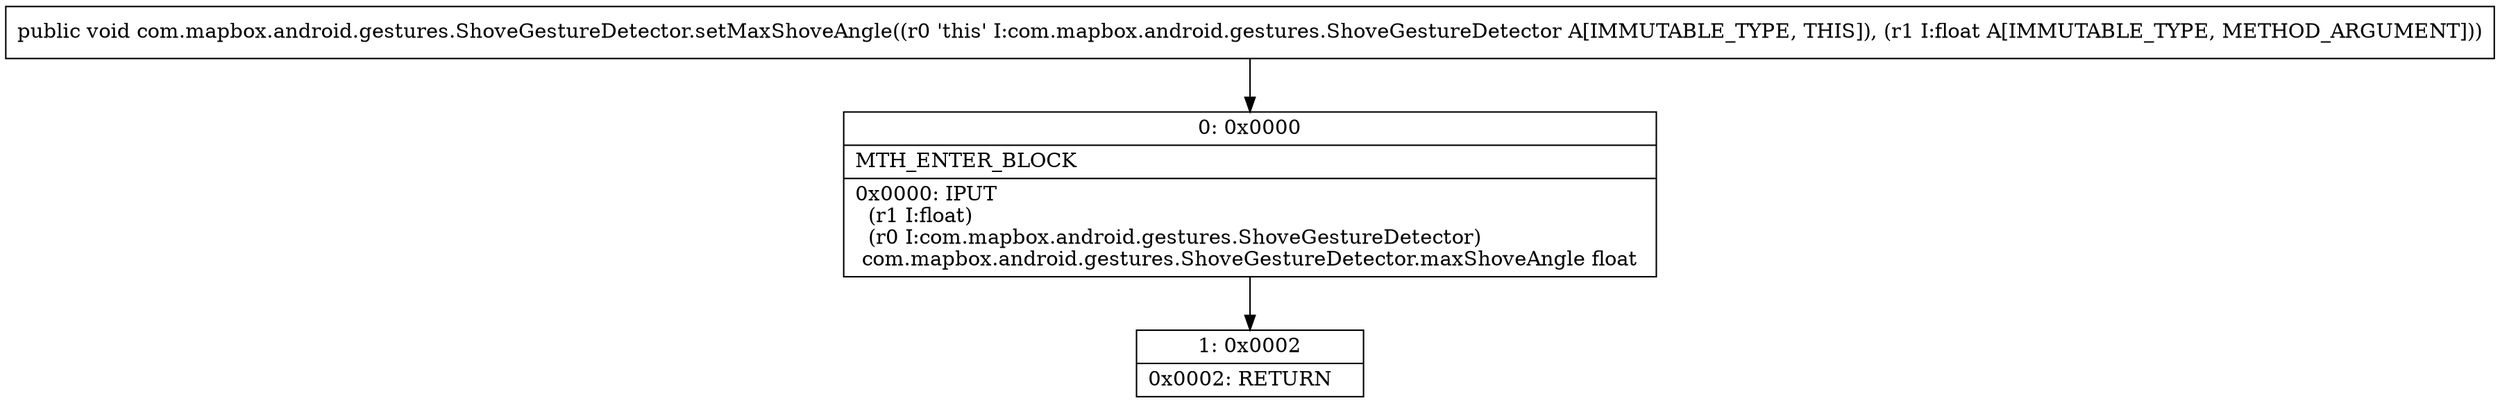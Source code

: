 digraph "CFG forcom.mapbox.android.gestures.ShoveGestureDetector.setMaxShoveAngle(F)V" {
Node_0 [shape=record,label="{0\:\ 0x0000|MTH_ENTER_BLOCK\l|0x0000: IPUT  \l  (r1 I:float)\l  (r0 I:com.mapbox.android.gestures.ShoveGestureDetector)\l com.mapbox.android.gestures.ShoveGestureDetector.maxShoveAngle float \l}"];
Node_1 [shape=record,label="{1\:\ 0x0002|0x0002: RETURN   \l}"];
MethodNode[shape=record,label="{public void com.mapbox.android.gestures.ShoveGestureDetector.setMaxShoveAngle((r0 'this' I:com.mapbox.android.gestures.ShoveGestureDetector A[IMMUTABLE_TYPE, THIS]), (r1 I:float A[IMMUTABLE_TYPE, METHOD_ARGUMENT])) }"];
MethodNode -> Node_0;
Node_0 -> Node_1;
}

